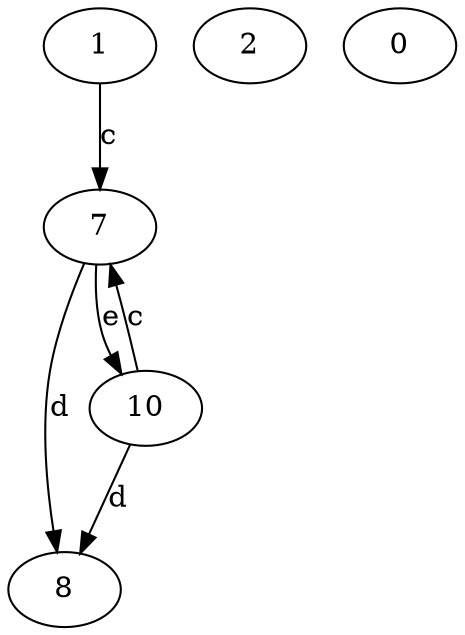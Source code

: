 strict digraph  {
1;
2;
0;
7;
8;
10;
1 -> 7  [label=c];
7 -> 8  [label=d];
7 -> 10  [label=e];
10 -> 7  [label=c];
10 -> 8  [label=d];
}

